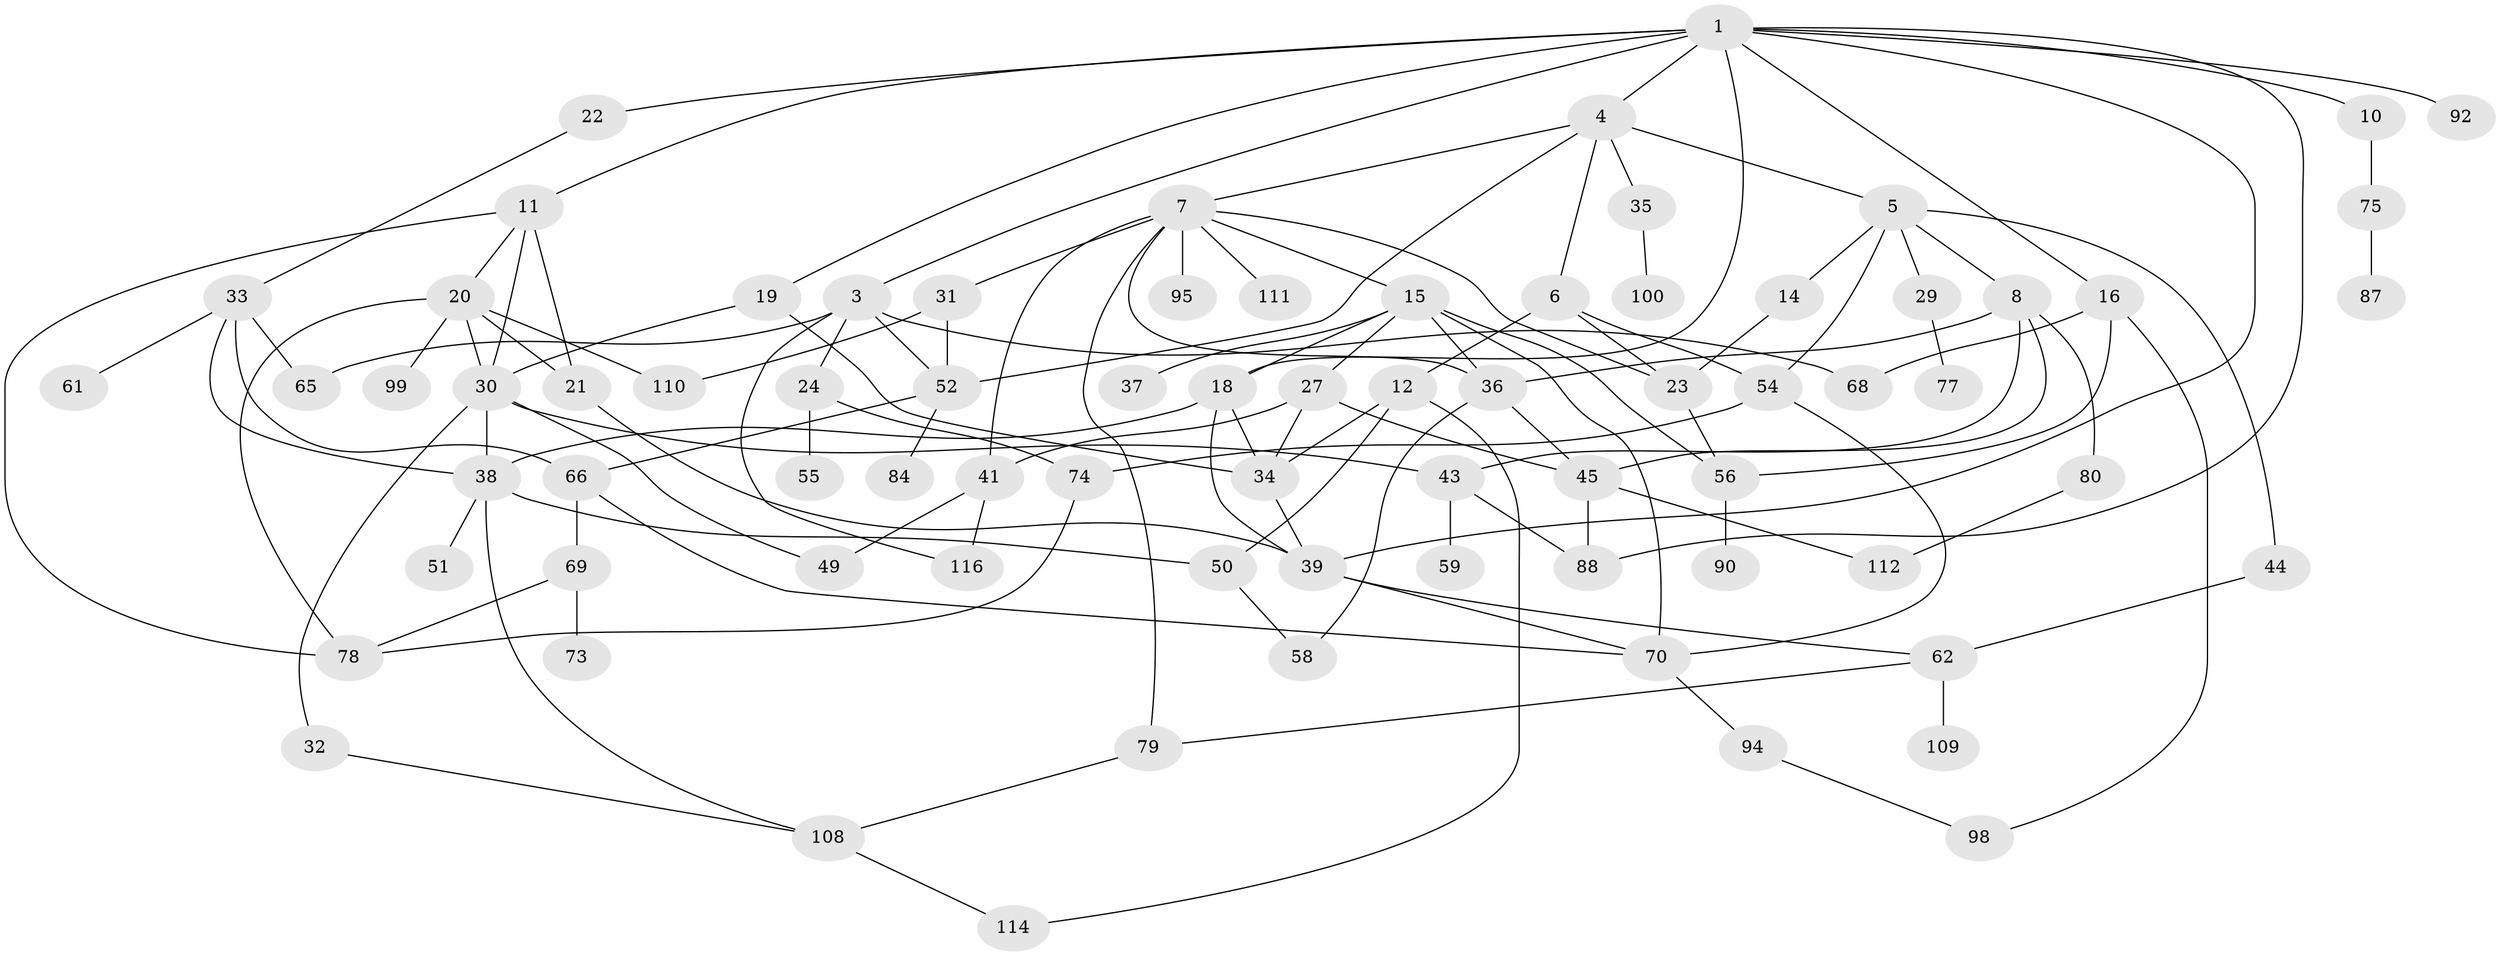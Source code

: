 // original degree distribution, {8: 0.008403361344537815, 5: 0.08403361344537816, 3: 0.18487394957983194, 7: 0.01680672268907563, 4: 0.18487394957983194, 9: 0.008403361344537815, 2: 0.29411764705882354, 1: 0.21008403361344538, 6: 0.008403361344537815}
// Generated by graph-tools (version 1.1) at 2025/10/02/27/25 16:10:54]
// undirected, 76 vertices, 124 edges
graph export_dot {
graph [start="1"]
  node [color=gray90,style=filled];
  1 [super="+2"];
  3 [super="+9"];
  4 [super="+28"];
  5 [super="+93"];
  6;
  7 [super="+107"];
  8;
  10 [super="+13"];
  11 [super="+86"];
  12 [super="+104"];
  14 [super="+25"];
  15 [super="+17"];
  16 [super="+103"];
  18 [super="+48"];
  19 [super="+91"];
  20 [super="+26"];
  21 [super="+57"];
  22 [super="+40"];
  23 [super="+64"];
  24 [super="+53"];
  27;
  29;
  30 [super="+46"];
  31 [super="+85"];
  32;
  33 [super="+96"];
  34 [super="+81"];
  35;
  36 [super="+118"];
  37;
  38 [super="+89"];
  39 [super="+42"];
  41 [super="+101"];
  43 [super="+113"];
  44 [super="+47"];
  45 [super="+63"];
  49 [super="+106"];
  50;
  51;
  52 [super="+60"];
  54;
  55;
  56 [super="+97"];
  58;
  59;
  61 [super="+102"];
  62 [super="+67"];
  65 [super="+82"];
  66 [super="+71"];
  68 [super="+76"];
  69;
  70 [super="+72"];
  73;
  74 [super="+83"];
  75;
  77;
  78;
  79;
  80 [super="+115"];
  84 [super="+117"];
  87;
  88;
  90 [super="+105"];
  92;
  94;
  95;
  98;
  99;
  100;
  108 [super="+119"];
  109;
  110;
  111;
  112;
  114;
  116;
  1 -- 3;
  1 -- 4;
  1 -- 11;
  1 -- 22;
  1 -- 39;
  1 -- 92;
  1 -- 18;
  1 -- 16;
  1 -- 19;
  1 -- 88;
  1 -- 10;
  3 -- 24;
  3 -- 65;
  3 -- 116;
  3 -- 52;
  3 -- 68;
  4 -- 5;
  4 -- 6;
  4 -- 7;
  4 -- 35;
  4 -- 52;
  5 -- 8;
  5 -- 14;
  5 -- 29;
  5 -- 44;
  5 -- 54;
  6 -- 12;
  6 -- 23;
  6 -- 54;
  7 -- 15;
  7 -- 23;
  7 -- 31;
  7 -- 41;
  7 -- 79;
  7 -- 95;
  7 -- 36;
  7 -- 111;
  8 -- 36;
  8 -- 43;
  8 -- 80;
  8 -- 45;
  10 -- 75;
  11 -- 20;
  11 -- 21;
  11 -- 78;
  11 -- 30;
  12 -- 114;
  12 -- 34;
  12 -- 50;
  14 -- 23;
  15 -- 18;
  15 -- 27;
  15 -- 37;
  15 -- 70;
  15 -- 36;
  15 -- 56;
  16 -- 68;
  16 -- 98;
  16 -- 56;
  18 -- 38;
  18 -- 39;
  18 -- 34;
  19 -- 34;
  19 -- 30;
  20 -- 99;
  20 -- 78;
  20 -- 110;
  20 -- 30;
  20 -- 21;
  21 -- 39;
  22 -- 33;
  23 -- 56;
  24 -- 55;
  24 -- 74;
  27 -- 34;
  27 -- 45;
  27 -- 41;
  29 -- 77;
  30 -- 32;
  30 -- 43;
  30 -- 49;
  30 -- 38;
  31 -- 52;
  31 -- 110;
  32 -- 108;
  33 -- 61;
  33 -- 66;
  33 -- 38;
  33 -- 65;
  34 -- 39;
  35 -- 100;
  36 -- 58;
  36 -- 45;
  38 -- 50;
  38 -- 51;
  38 -- 108;
  39 -- 62;
  39 -- 70;
  41 -- 116;
  41 -- 49;
  43 -- 59;
  43 -- 88;
  44 -- 62 [weight=2];
  45 -- 112;
  45 -- 88;
  50 -- 58;
  52 -- 84;
  52 -- 66;
  54 -- 70;
  54 -- 74;
  56 -- 90;
  62 -- 109;
  62 -- 79;
  66 -- 69;
  66 -- 70;
  69 -- 73;
  69 -- 78;
  70 -- 94;
  74 -- 78;
  75 -- 87;
  79 -- 108;
  80 -- 112;
  94 -- 98;
  108 -- 114;
}
